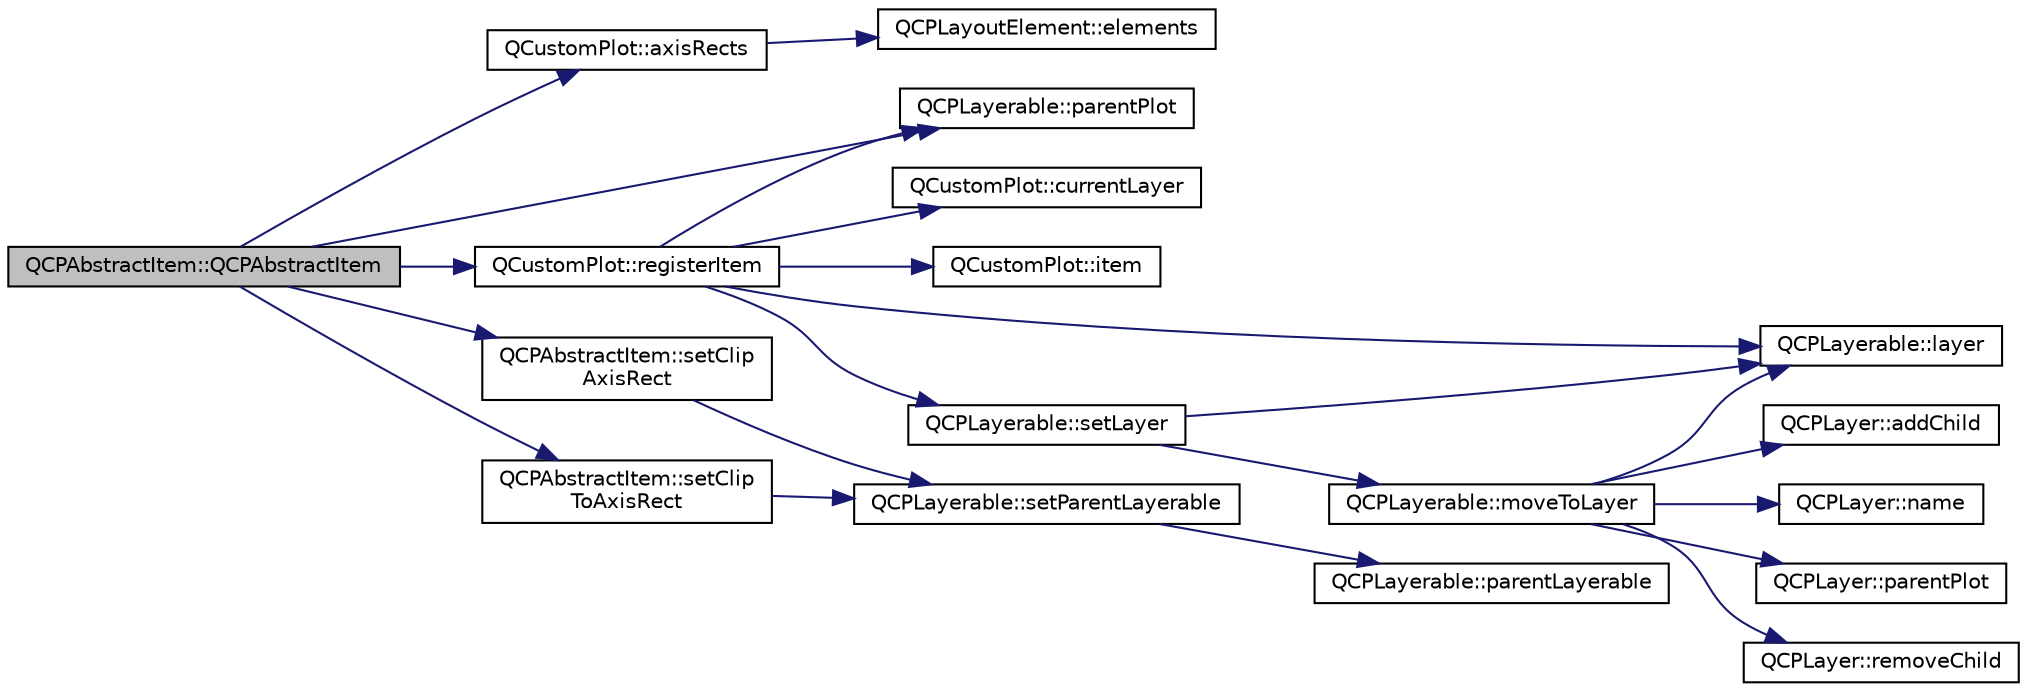 digraph "QCPAbstractItem::QCPAbstractItem"
{
 // LATEX_PDF_SIZE
  edge [fontname="Helvetica",fontsize="10",labelfontname="Helvetica",labelfontsize="10"];
  node [fontname="Helvetica",fontsize="10",shape=record];
  rankdir="LR";
  Node1 [label="QCPAbstractItem::QCPAbstractItem",height=0.2,width=0.4,color="black", fillcolor="grey75", style="filled", fontcolor="black",tooltip=" "];
  Node1 -> Node2 [color="midnightblue",fontsize="10",style="solid",fontname="Helvetica"];
  Node2 [label="QCustomPlot::axisRects",height=0.2,width=0.4,color="black", fillcolor="white", style="filled",URL="$classQCustomPlot.html#a12af771429e2d7e313c8c5d5fca068fe",tooltip=" "];
  Node2 -> Node3 [color="midnightblue",fontsize="10",style="solid",fontname="Helvetica"];
  Node3 [label="QCPLayoutElement::elements",height=0.2,width=0.4,color="black", fillcolor="white", style="filled",URL="$classQCPLayoutElement.html#a76dec8cb31e498994a944d7647a43309",tooltip=" "];
  Node1 -> Node4 [color="midnightblue",fontsize="10",style="solid",fontname="Helvetica"];
  Node4 [label="QCPLayerable::parentPlot",height=0.2,width=0.4,color="black", fillcolor="white", style="filled",URL="$classQCPLayerable.html#a473edb813a4c1929d6b6a8fe3ff3faf7",tooltip=" "];
  Node1 -> Node5 [color="midnightblue",fontsize="10",style="solid",fontname="Helvetica"];
  Node5 [label="QCustomPlot::registerItem",height=0.2,width=0.4,color="black", fillcolor="white", style="filled",URL="$classQCustomPlot.html#afbd4010b2e3f364c8d512691b2a1640a",tooltip=" "];
  Node5 -> Node6 [color="midnightblue",fontsize="10",style="solid",fontname="Helvetica"];
  Node6 [label="QCustomPlot::currentLayer",height=0.2,width=0.4,color="black", fillcolor="white", style="filled",URL="$classQCustomPlot.html#a0421d647f420b0b4c57aec1708857af5",tooltip=" "];
  Node5 -> Node7 [color="midnightblue",fontsize="10",style="solid",fontname="Helvetica"];
  Node7 [label="QCustomPlot::item",height=0.2,width=0.4,color="black", fillcolor="white", style="filled",URL="$classQCustomPlot.html#a12eb2a283cf10a8a9176c01c0443e83e",tooltip=" "];
  Node5 -> Node8 [color="midnightblue",fontsize="10",style="solid",fontname="Helvetica"];
  Node8 [label="QCPLayerable::layer",height=0.2,width=0.4,color="black", fillcolor="white", style="filled",URL="$classQCPLayerable.html#a5ff4862e8c784c9f5986dbc1533ba2a4",tooltip=" "];
  Node5 -> Node4 [color="midnightblue",fontsize="10",style="solid",fontname="Helvetica"];
  Node5 -> Node9 [color="midnightblue",fontsize="10",style="solid",fontname="Helvetica"];
  Node9 [label="QCPLayerable::setLayer",height=0.2,width=0.4,color="black", fillcolor="white", style="filled",URL="$classQCPLayerable.html#ab0d0da6d2de45a118886d2c8e16d5a54",tooltip=" "];
  Node9 -> Node8 [color="midnightblue",fontsize="10",style="solid",fontname="Helvetica"];
  Node9 -> Node10 [color="midnightblue",fontsize="10",style="solid",fontname="Helvetica"];
  Node10 [label="QCPLayerable::moveToLayer",height=0.2,width=0.4,color="black", fillcolor="white", style="filled",URL="$classQCPLayerable.html#af94484cfb7cbbddb7de522e9be71d9a4",tooltip=" "];
  Node10 -> Node11 [color="midnightblue",fontsize="10",style="solid",fontname="Helvetica"];
  Node11 [label="QCPLayer::addChild",height=0.2,width=0.4,color="black", fillcolor="white", style="filled",URL="$classQCPLayer.html#a57ce5e49364aa9122276d5df3b4a0ddc",tooltip=" "];
  Node10 -> Node8 [color="midnightblue",fontsize="10",style="solid",fontname="Helvetica"];
  Node10 -> Node12 [color="midnightblue",fontsize="10",style="solid",fontname="Helvetica"];
  Node12 [label="QCPLayer::name",height=0.2,width=0.4,color="black", fillcolor="white", style="filled",URL="$classQCPLayer.html#a37806f662b50b588fb1029a14fc5ef50",tooltip=" "];
  Node10 -> Node13 [color="midnightblue",fontsize="10",style="solid",fontname="Helvetica"];
  Node13 [label="QCPLayer::parentPlot",height=0.2,width=0.4,color="black", fillcolor="white", style="filled",URL="$classQCPLayer.html#a5520019787482e13857ebe631c27c3fa",tooltip=" "];
  Node10 -> Node14 [color="midnightblue",fontsize="10",style="solid",fontname="Helvetica"];
  Node14 [label="QCPLayer::removeChild",height=0.2,width=0.4,color="black", fillcolor="white", style="filled",URL="$classQCPLayer.html#ac2f64ac7761650582d968d86670ef362",tooltip=" "];
  Node1 -> Node15 [color="midnightblue",fontsize="10",style="solid",fontname="Helvetica"];
  Node15 [label="QCPAbstractItem::setClip\lAxisRect",height=0.2,width=0.4,color="black", fillcolor="white", style="filled",URL="$classQCPAbstractItem.html#a7dc75fcbcd10206fe0b75d757ea7a347",tooltip=" "];
  Node15 -> Node16 [color="midnightblue",fontsize="10",style="solid",fontname="Helvetica"];
  Node16 [label="QCPLayerable::setParentLayerable",height=0.2,width=0.4,color="black", fillcolor="white", style="filled",URL="$classQCPLayerable.html#aa23c893671f1f6744ac235cf2204cf3a",tooltip=" "];
  Node16 -> Node17 [color="midnightblue",fontsize="10",style="solid",fontname="Helvetica"];
  Node17 [label="QCPLayerable::parentLayerable",height=0.2,width=0.4,color="black", fillcolor="white", style="filled",URL="$classQCPLayerable.html#aa78b7e644d2c519e1a9a6f2ac5fcd858",tooltip=" "];
  Node1 -> Node18 [color="midnightblue",fontsize="10",style="solid",fontname="Helvetica"];
  Node18 [label="QCPAbstractItem::setClip\lToAxisRect",height=0.2,width=0.4,color="black", fillcolor="white", style="filled",URL="$classQCPAbstractItem.html#a39e05b9d4176b9accafc746d16ca6a06",tooltip=" "];
  Node18 -> Node16 [color="midnightblue",fontsize="10",style="solid",fontname="Helvetica"];
}
